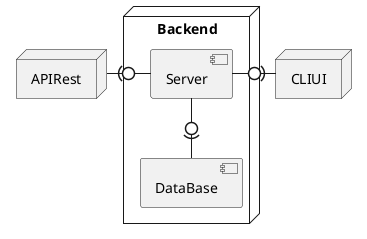 @startuml
'https://plantuml.com/component-diagram

node "Backend" {
  [Server] -0)- [DataBase]
}

node APIRest
node CLIUI
[Server] -left0)- APIRest
[Server] -right0)- CLIUI

@enduml